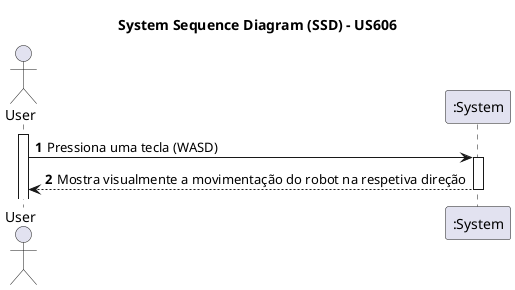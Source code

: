 @startuml
skinparam packageStyle rectangle
skinparam shadowing false

title System Sequence Diagram (SSD) - US606

autonumber

actor "User" as Admin
participant ":System" as System

activate Admin

        Admin -> System : Pressiona uma tecla (WASD)
    activate System

        System --> Admin : Mostra visualmente a movimentação do robot na respetiva direção
    deactivate System

@enduml